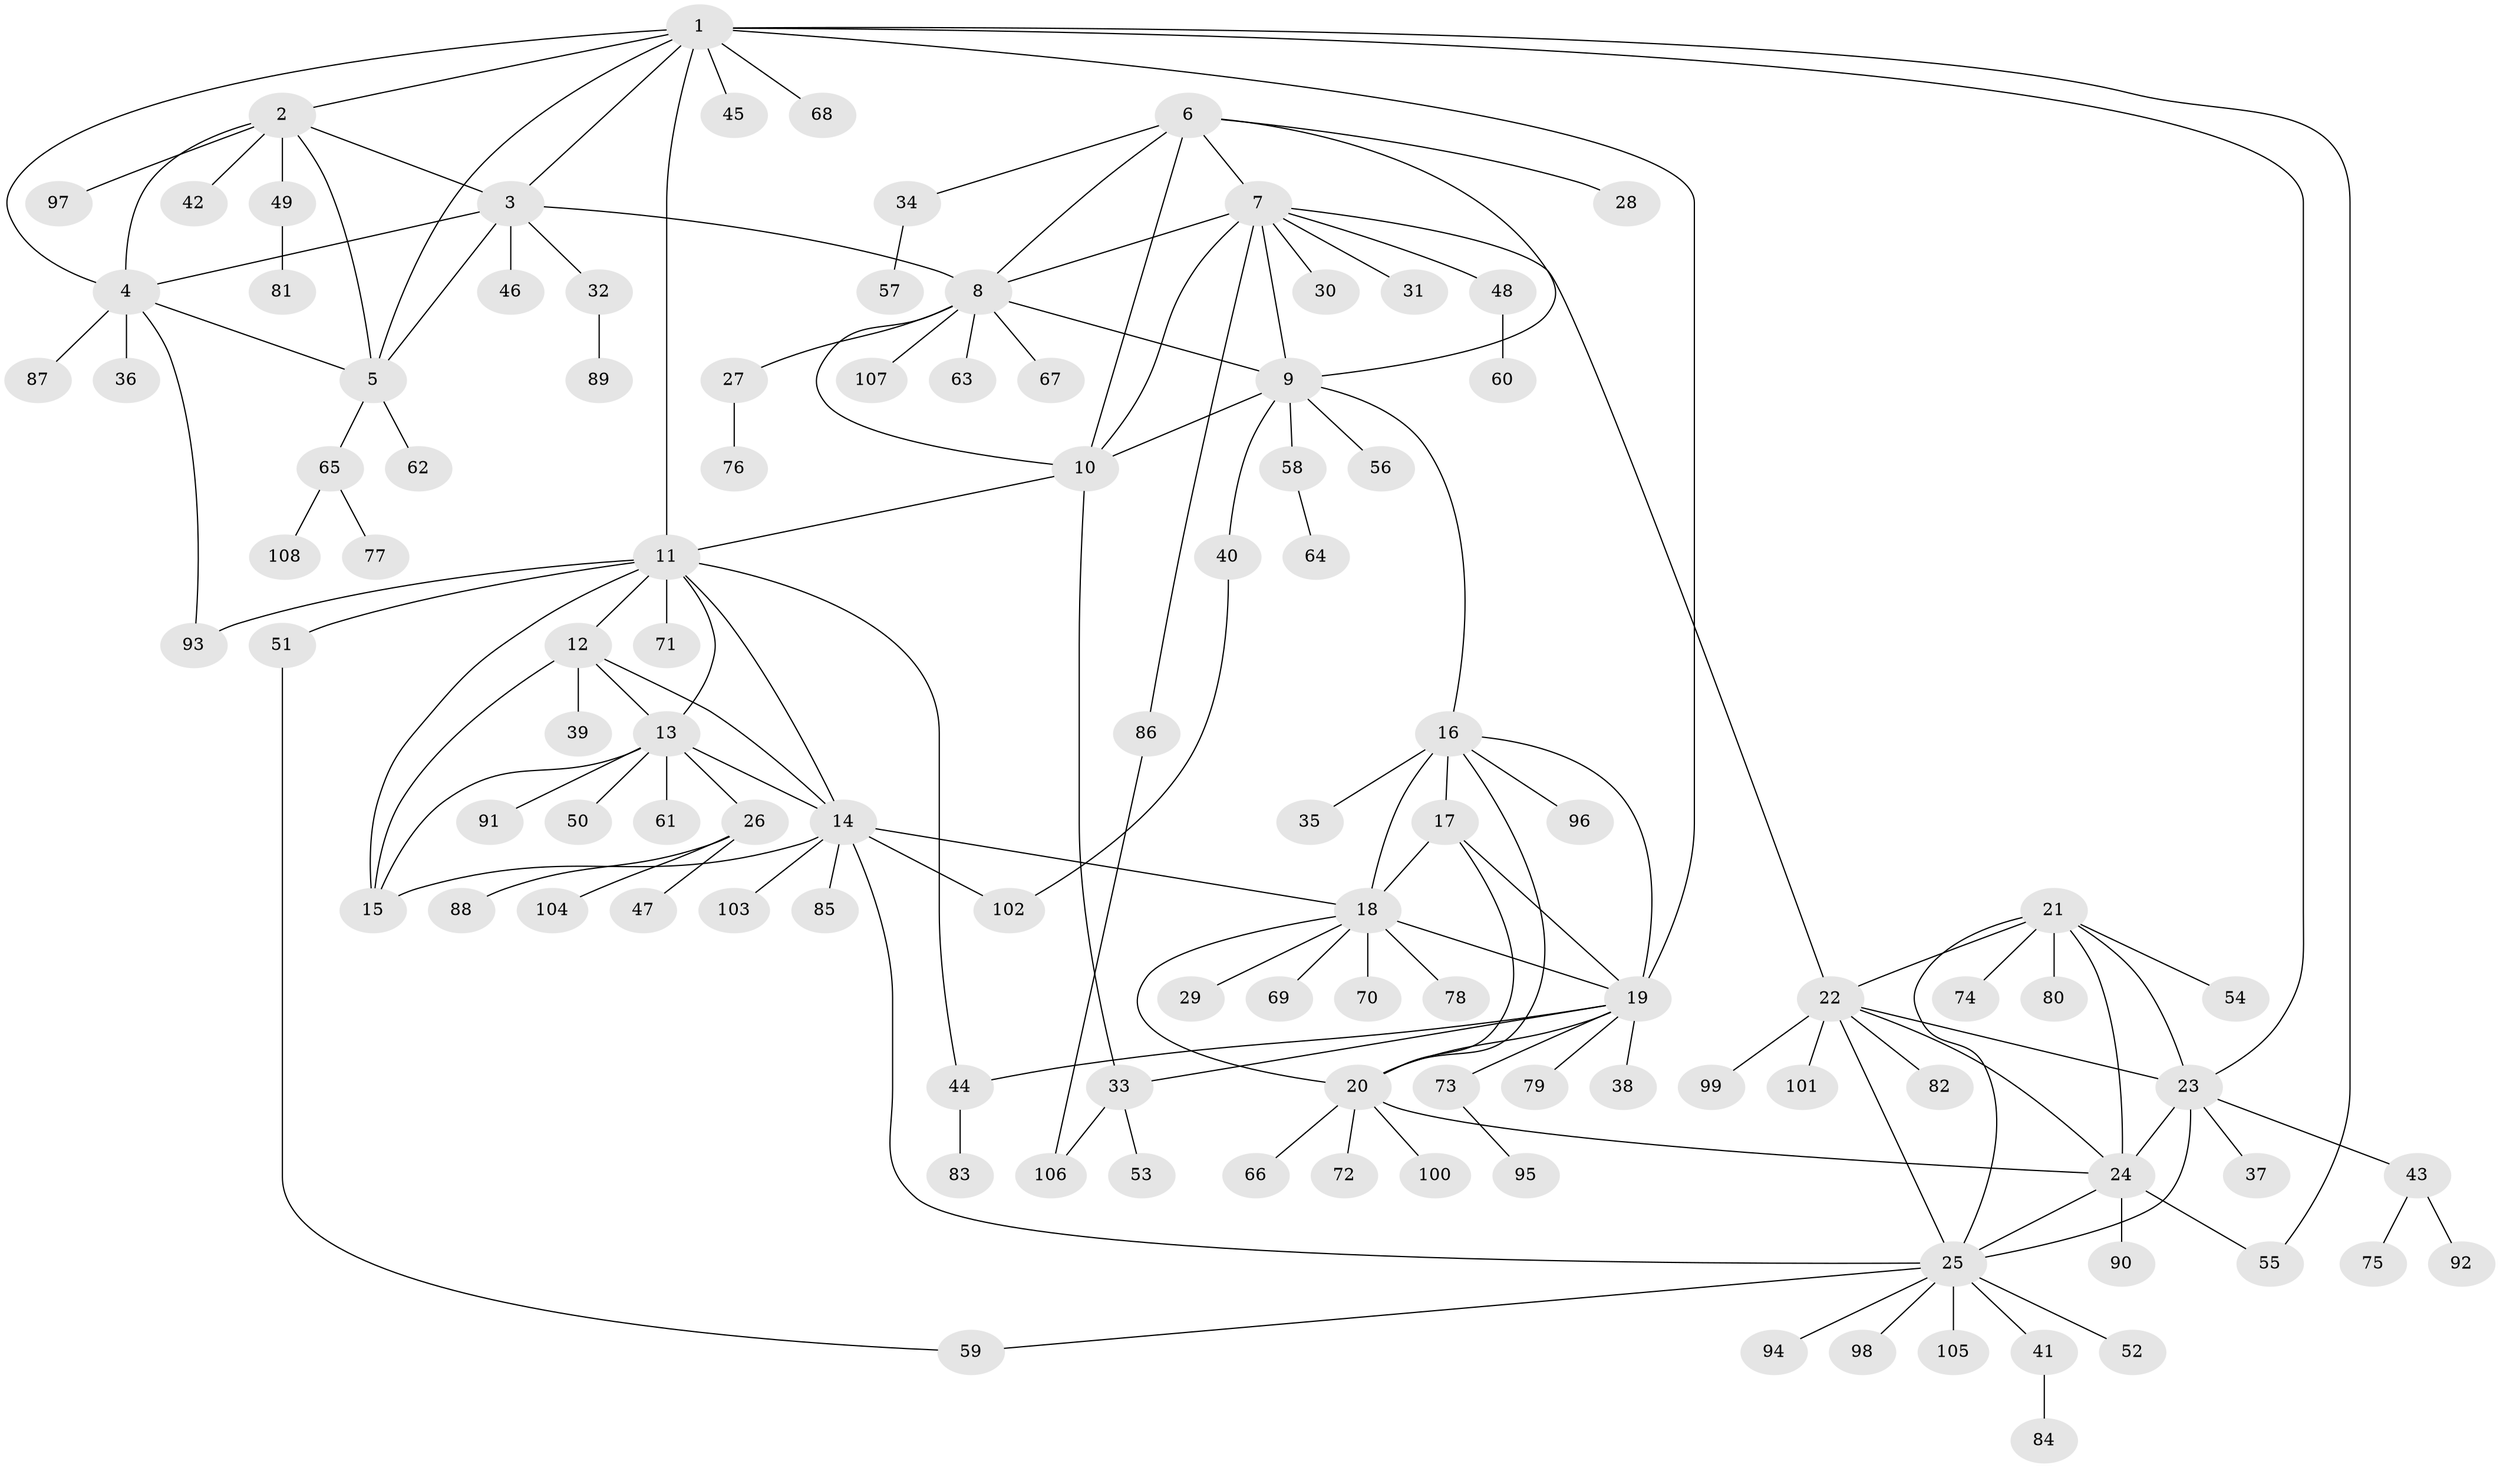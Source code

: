 // coarse degree distribution, {9: 0.046511627906976744, 6: 0.046511627906976744, 4: 0.06976744186046512, 3: 0.023255813953488372, 15: 0.023255813953488372, 8: 0.046511627906976744, 7: 0.023255813953488372, 5: 0.046511627906976744, 1: 0.627906976744186, 2: 0.046511627906976744}
// Generated by graph-tools (version 1.1) at 2025/19/03/04/25 18:19:50]
// undirected, 108 vertices, 150 edges
graph export_dot {
graph [start="1"]
  node [color=gray90,style=filled];
  1;
  2;
  3;
  4;
  5;
  6;
  7;
  8;
  9;
  10;
  11;
  12;
  13;
  14;
  15;
  16;
  17;
  18;
  19;
  20;
  21;
  22;
  23;
  24;
  25;
  26;
  27;
  28;
  29;
  30;
  31;
  32;
  33;
  34;
  35;
  36;
  37;
  38;
  39;
  40;
  41;
  42;
  43;
  44;
  45;
  46;
  47;
  48;
  49;
  50;
  51;
  52;
  53;
  54;
  55;
  56;
  57;
  58;
  59;
  60;
  61;
  62;
  63;
  64;
  65;
  66;
  67;
  68;
  69;
  70;
  71;
  72;
  73;
  74;
  75;
  76;
  77;
  78;
  79;
  80;
  81;
  82;
  83;
  84;
  85;
  86;
  87;
  88;
  89;
  90;
  91;
  92;
  93;
  94;
  95;
  96;
  97;
  98;
  99;
  100;
  101;
  102;
  103;
  104;
  105;
  106;
  107;
  108;
  1 -- 2;
  1 -- 3;
  1 -- 4;
  1 -- 5;
  1 -- 11;
  1 -- 19;
  1 -- 23;
  1 -- 45;
  1 -- 55;
  1 -- 68;
  2 -- 3;
  2 -- 4;
  2 -- 5;
  2 -- 42;
  2 -- 49;
  2 -- 97;
  3 -- 4;
  3 -- 5;
  3 -- 8;
  3 -- 32;
  3 -- 46;
  4 -- 5;
  4 -- 36;
  4 -- 87;
  4 -- 93;
  5 -- 62;
  5 -- 65;
  6 -- 7;
  6 -- 8;
  6 -- 9;
  6 -- 10;
  6 -- 28;
  6 -- 34;
  7 -- 8;
  7 -- 9;
  7 -- 10;
  7 -- 22;
  7 -- 30;
  7 -- 31;
  7 -- 48;
  7 -- 86;
  8 -- 9;
  8 -- 10;
  8 -- 27;
  8 -- 63;
  8 -- 67;
  8 -- 107;
  9 -- 10;
  9 -- 16;
  9 -- 40;
  9 -- 56;
  9 -- 58;
  10 -- 11;
  10 -- 33;
  11 -- 12;
  11 -- 13;
  11 -- 14;
  11 -- 15;
  11 -- 44;
  11 -- 51;
  11 -- 71;
  11 -- 93;
  12 -- 13;
  12 -- 14;
  12 -- 15;
  12 -- 39;
  13 -- 14;
  13 -- 15;
  13 -- 26;
  13 -- 50;
  13 -- 61;
  13 -- 91;
  14 -- 15;
  14 -- 18;
  14 -- 25;
  14 -- 85;
  14 -- 102;
  14 -- 103;
  16 -- 17;
  16 -- 18;
  16 -- 19;
  16 -- 20;
  16 -- 35;
  16 -- 96;
  17 -- 18;
  17 -- 19;
  17 -- 20;
  18 -- 19;
  18 -- 20;
  18 -- 29;
  18 -- 69;
  18 -- 70;
  18 -- 78;
  19 -- 20;
  19 -- 33;
  19 -- 38;
  19 -- 44;
  19 -- 73;
  19 -- 79;
  20 -- 24;
  20 -- 66;
  20 -- 72;
  20 -- 100;
  21 -- 22;
  21 -- 23;
  21 -- 24;
  21 -- 25;
  21 -- 54;
  21 -- 74;
  21 -- 80;
  22 -- 23;
  22 -- 24;
  22 -- 25;
  22 -- 82;
  22 -- 99;
  22 -- 101;
  23 -- 24;
  23 -- 25;
  23 -- 37;
  23 -- 43;
  24 -- 25;
  24 -- 55;
  24 -- 90;
  25 -- 41;
  25 -- 52;
  25 -- 59;
  25 -- 94;
  25 -- 98;
  25 -- 105;
  26 -- 47;
  26 -- 88;
  26 -- 104;
  27 -- 76;
  32 -- 89;
  33 -- 53;
  33 -- 106;
  34 -- 57;
  40 -- 102;
  41 -- 84;
  43 -- 75;
  43 -- 92;
  44 -- 83;
  48 -- 60;
  49 -- 81;
  51 -- 59;
  58 -- 64;
  65 -- 77;
  65 -- 108;
  73 -- 95;
  86 -- 106;
}
